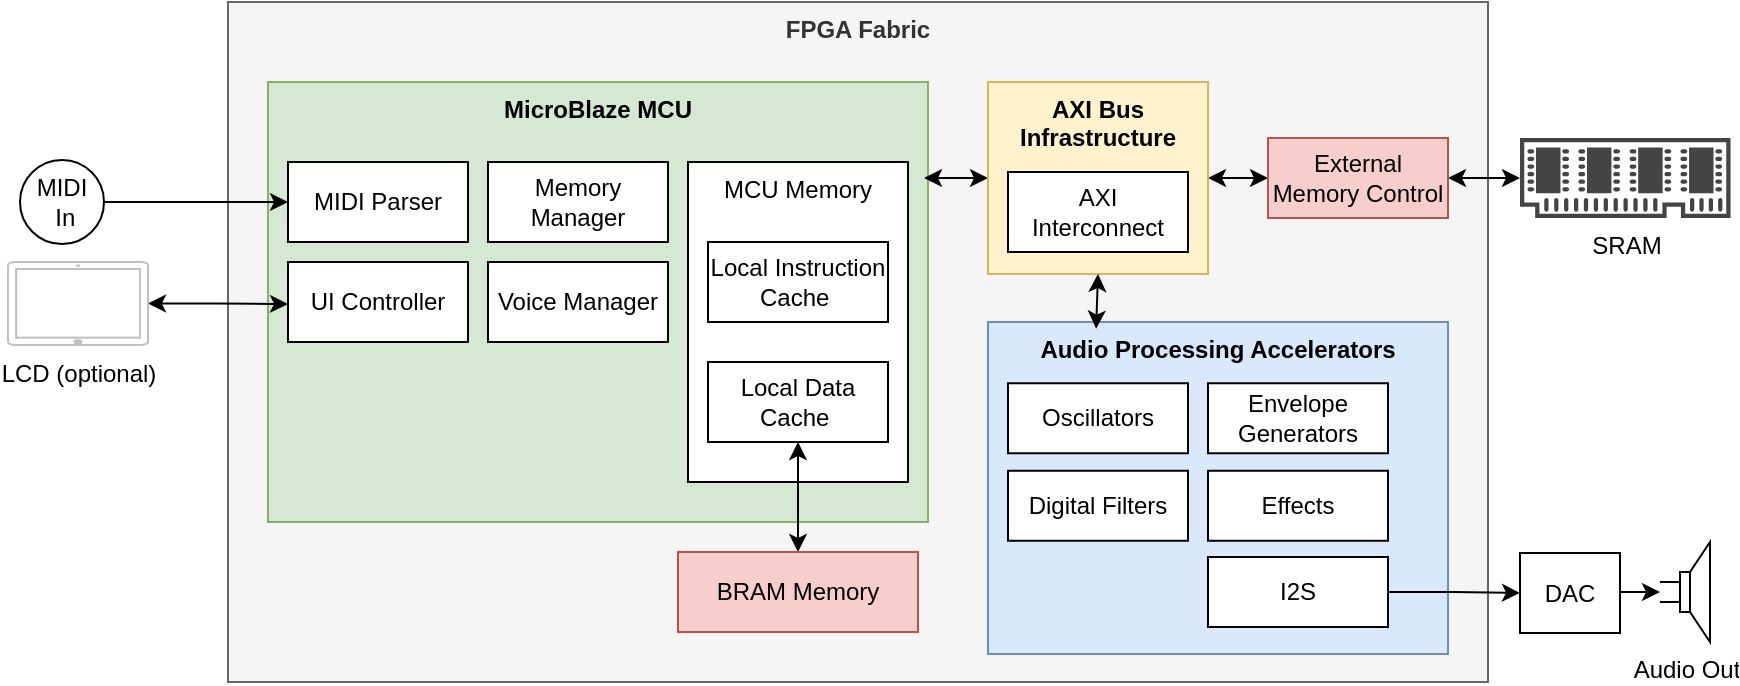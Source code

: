 <mxfile version="24.7.17">
  <diagram name="Page-1" id="bM9PcczmaLersbbeYPNy">
    <mxGraphModel dx="819" dy="501" grid="1" gridSize="10" guides="1" tooltips="1" connect="1" arrows="1" fold="1" page="1" pageScale="1" pageWidth="1169" pageHeight="827" math="0" shadow="0">
      <root>
        <mxCell id="0" />
        <mxCell id="1" parent="0" />
        <mxCell id="d-ZGfDSmpRgTWPWILh9e-25" value="&lt;b&gt;FPGA Fabric&lt;/b&gt;" style="rounded=0;whiteSpace=wrap;html=1;verticalAlign=top;fillColor=#f5f5f5;fontColor=#333333;strokeColor=#666666;" vertex="1" parent="1">
          <mxGeometry x="120" y="14" width="630" height="340" as="geometry" />
        </mxCell>
        <mxCell id="d-ZGfDSmpRgTWPWILh9e-1" value="&lt;b&gt;MicroBlaze MCU&lt;/b&gt;" style="rounded=0;whiteSpace=wrap;html=1;verticalAlign=top;fillColor=#d5e8d4;strokeColor=#82b366;" vertex="1" parent="1">
          <mxGeometry x="140" y="54" width="330" height="220" as="geometry" />
        </mxCell>
        <mxCell id="d-ZGfDSmpRgTWPWILh9e-7" value="UI Controller" style="rounded=0;whiteSpace=wrap;html=1;" vertex="1" parent="1">
          <mxGeometry x="150" y="144" width="90" height="40" as="geometry" />
        </mxCell>
        <mxCell id="d-ZGfDSmpRgTWPWILh9e-8" value="Voice Manager" style="rounded=0;whiteSpace=wrap;html=1;" vertex="1" parent="1">
          <mxGeometry x="250" y="144" width="90" height="40" as="geometry" />
        </mxCell>
        <mxCell id="d-ZGfDSmpRgTWPWILh9e-9" value="Memory Manager" style="rounded=0;whiteSpace=wrap;html=1;" vertex="1" parent="1">
          <mxGeometry x="250" y="94" width="90" height="40" as="geometry" />
        </mxCell>
        <mxCell id="d-ZGfDSmpRgTWPWILh9e-10" value="MIDI Parser" style="rounded=0;whiteSpace=wrap;html=1;" vertex="1" parent="1">
          <mxGeometry x="150" y="94" width="90" height="40" as="geometry" />
        </mxCell>
        <mxCell id="d-ZGfDSmpRgTWPWILh9e-12" value="MCU Memory" style="rounded=0;whiteSpace=wrap;html=1;verticalAlign=top;" vertex="1" parent="1">
          <mxGeometry x="350" y="94" width="110" height="160" as="geometry" />
        </mxCell>
        <mxCell id="d-ZGfDSmpRgTWPWILh9e-15" value="Local Instruction Cache&amp;nbsp;" style="rounded=0;whiteSpace=wrap;html=1;" vertex="1" parent="1">
          <mxGeometry x="360" y="134" width="90" height="40" as="geometry" />
        </mxCell>
        <mxCell id="d-ZGfDSmpRgTWPWILh9e-37" style="edgeStyle=orthogonalEdgeStyle;rounded=0;orthogonalLoop=1;jettySize=auto;html=1;exitX=0.5;exitY=1;exitDx=0;exitDy=0;startArrow=classic;startFill=1;" edge="1" parent="1" source="d-ZGfDSmpRgTWPWILh9e-16" target="d-ZGfDSmpRgTWPWILh9e-28">
          <mxGeometry relative="1" as="geometry" />
        </mxCell>
        <mxCell id="d-ZGfDSmpRgTWPWILh9e-16" value="Local Data Cache&amp;nbsp;" style="rounded=0;whiteSpace=wrap;html=1;" vertex="1" parent="1">
          <mxGeometry x="360" y="194" width="90" height="40" as="geometry" />
        </mxCell>
        <mxCell id="d-ZGfDSmpRgTWPWILh9e-35" value="SRAM" style="sketch=0;pointerEvents=1;shadow=0;dashed=0;html=1;strokeColor=none;fillColor=#434445;aspect=fixed;labelPosition=center;verticalLabelPosition=bottom;verticalAlign=top;align=center;outlineConnect=0;shape=mxgraph.vvd.memory;" vertex="1" parent="1">
          <mxGeometry x="766" y="82" width="105.26" height="40" as="geometry" />
        </mxCell>
        <mxCell id="d-ZGfDSmpRgTWPWILh9e-38" value="" style="edgeStyle=orthogonalEdgeStyle;rounded=0;orthogonalLoop=1;jettySize=auto;html=1;entryX=0.994;entryY=0.218;entryDx=0;entryDy=0;startArrow=classic;startFill=1;entryPerimeter=0;" edge="1" parent="1" source="d-ZGfDSmpRgTWPWILh9e-3" target="d-ZGfDSmpRgTWPWILh9e-1">
          <mxGeometry relative="1" as="geometry" />
        </mxCell>
        <mxCell id="d-ZGfDSmpRgTWPWILh9e-51" style="edgeStyle=orthogonalEdgeStyle;rounded=0;orthogonalLoop=1;jettySize=auto;html=1;exitX=1;exitY=0.5;exitDx=0;exitDy=0;startArrow=classic;startFill=1;" edge="1" parent="1" source="d-ZGfDSmpRgTWPWILh9e-3" target="d-ZGfDSmpRgTWPWILh9e-27">
          <mxGeometry relative="1" as="geometry" />
        </mxCell>
        <mxCell id="d-ZGfDSmpRgTWPWILh9e-3" value="&lt;b&gt;AXI Bus Infrastructure&lt;/b&gt;" style="rounded=0;whiteSpace=wrap;html=1;verticalAlign=top;fillColor=#fff2cc;strokeColor=#d6b656;" vertex="1" parent="1">
          <mxGeometry x="500" y="54" width="110" height="96" as="geometry" />
        </mxCell>
        <mxCell id="d-ZGfDSmpRgTWPWILh9e-36" value="" style="edgeStyle=orthogonalEdgeStyle;rounded=0;orthogonalLoop=1;jettySize=auto;html=1;startArrow=classic;startFill=1;" edge="1" parent="1" source="d-ZGfDSmpRgTWPWILh9e-27" target="d-ZGfDSmpRgTWPWILh9e-35">
          <mxGeometry relative="1" as="geometry" />
        </mxCell>
        <mxCell id="d-ZGfDSmpRgTWPWILh9e-27" value="External Memory Control" style="rounded=0;whiteSpace=wrap;html=1;fillColor=#f8cecc;strokeColor=#b85450;" vertex="1" parent="1">
          <mxGeometry x="640" y="82" width="90" height="40" as="geometry" />
        </mxCell>
        <mxCell id="d-ZGfDSmpRgTWPWILh9e-28" value="BRAM Memory" style="rounded=0;whiteSpace=wrap;html=1;fillColor=#f8cecc;strokeColor=#b85450;" vertex="1" parent="1">
          <mxGeometry x="345" y="289" width="120" height="40" as="geometry" />
        </mxCell>
        <mxCell id="d-ZGfDSmpRgTWPWILh9e-29" value="AXI Interconnect" style="rounded=0;whiteSpace=wrap;html=1;" vertex="1" parent="1">
          <mxGeometry x="510" y="99" width="90" height="40" as="geometry" />
        </mxCell>
        <mxCell id="d-ZGfDSmpRgTWPWILh9e-2" value="&lt;b&gt;Audio Processing Accelerators&lt;/b&gt;" style="rounded=0;whiteSpace=wrap;html=1;verticalAlign=top;fillColor=#dae8fc;strokeColor=#6c8ebf;" vertex="1" parent="1">
          <mxGeometry x="500" y="174" width="230" height="166" as="geometry" />
        </mxCell>
        <mxCell id="d-ZGfDSmpRgTWPWILh9e-20" value="Oscillators" style="rounded=0;whiteSpace=wrap;html=1;" vertex="1" parent="1">
          <mxGeometry x="510" y="204.63" width="90" height="35" as="geometry" />
        </mxCell>
        <mxCell id="d-ZGfDSmpRgTWPWILh9e-49" value="" style="edgeStyle=orthogonalEdgeStyle;rounded=0;orthogonalLoop=1;jettySize=auto;html=1;exitX=1;exitY=0.5;exitDx=0;exitDy=0;entryX=0;entryY=0.5;entryDx=0;entryDy=0;" edge="1" parent="1" source="d-ZGfDSmpRgTWPWILh9e-52" target="d-ZGfDSmpRgTWPWILh9e-48">
          <mxGeometry relative="1" as="geometry" />
        </mxCell>
        <mxCell id="d-ZGfDSmpRgTWPWILh9e-21" value="Envelope Generators" style="rounded=0;whiteSpace=wrap;html=1;" vertex="1" parent="1">
          <mxGeometry x="610" y="204.63" width="90" height="35" as="geometry" />
        </mxCell>
        <mxCell id="d-ZGfDSmpRgTWPWILh9e-22" value="Digital Filters" style="rounded=0;whiteSpace=wrap;html=1;" vertex="1" parent="1">
          <mxGeometry x="510" y="248.38" width="90" height="35" as="geometry" />
        </mxCell>
        <mxCell id="d-ZGfDSmpRgTWPWILh9e-23" value="Effects" style="rounded=0;whiteSpace=wrap;html=1;" vertex="1" parent="1">
          <mxGeometry x="610" y="248.38" width="90" height="35" as="geometry" />
        </mxCell>
        <mxCell id="d-ZGfDSmpRgTWPWILh9e-41" value="" style="edgeStyle=orthogonalEdgeStyle;rounded=0;orthogonalLoop=1;jettySize=auto;html=1;entryX=1;entryY=0.5;entryDx=0;entryDy=0;startArrow=classic;startFill=1;endArrow=none;endFill=0;" edge="1" parent="1" source="d-ZGfDSmpRgTWPWILh9e-40" target="d-ZGfDSmpRgTWPWILh9e-48">
          <mxGeometry relative="1" as="geometry" />
        </mxCell>
        <mxCell id="d-ZGfDSmpRgTWPWILh9e-40" value="Audio Out" style="pointerEvents=1;verticalLabelPosition=bottom;shadow=0;dashed=0;align=center;html=1;verticalAlign=top;shape=mxgraph.electrical.electro-mechanical.loudspeaker;" vertex="1" parent="1">
          <mxGeometry x="836" y="284" width="25" height="50" as="geometry" />
        </mxCell>
        <mxCell id="d-ZGfDSmpRgTWPWILh9e-43" value="" style="edgeStyle=orthogonalEdgeStyle;rounded=0;orthogonalLoop=1;jettySize=auto;html=1;startArrow=classic;startFill=1;" edge="1" parent="1" source="d-ZGfDSmpRgTWPWILh9e-42">
          <mxGeometry relative="1" as="geometry">
            <mxPoint x="150" y="165" as="targetPoint" />
          </mxGeometry>
        </mxCell>
        <mxCell id="d-ZGfDSmpRgTWPWILh9e-42" value="LCD (optional)" style="html=1;verticalLabelPosition=bottom;labelBackgroundColor=#ffffff;verticalAlign=top;shadow=0;dashed=0;strokeWidth=1;shape=mxgraph.ios7.misc.ipad13inch;strokeColor=#c0c0c0;" vertex="1" parent="1">
          <mxGeometry x="10" y="144" width="70" height="41.5" as="geometry" />
        </mxCell>
        <mxCell id="d-ZGfDSmpRgTWPWILh9e-46" value="" style="edgeStyle=orthogonalEdgeStyle;rounded=0;orthogonalLoop=1;jettySize=auto;html=1;" edge="1" parent="1" source="d-ZGfDSmpRgTWPWILh9e-45" target="d-ZGfDSmpRgTWPWILh9e-10">
          <mxGeometry relative="1" as="geometry" />
        </mxCell>
        <mxCell id="d-ZGfDSmpRgTWPWILh9e-45" value="MIDI&lt;div&gt;&amp;nbsp;In&lt;/div&gt;" style="ellipse;whiteSpace=wrap;html=1;aspect=fixed;direction=south;" vertex="1" parent="1">
          <mxGeometry x="16" y="93" width="42" height="42" as="geometry" />
        </mxCell>
        <mxCell id="d-ZGfDSmpRgTWPWILh9e-48" value="DAC" style="rounded=0;whiteSpace=wrap;html=1;" vertex="1" parent="1">
          <mxGeometry x="766" y="289.5" width="50" height="40" as="geometry" />
        </mxCell>
        <mxCell id="d-ZGfDSmpRgTWPWILh9e-52" value="I2S" style="rounded=0;whiteSpace=wrap;html=1;" vertex="1" parent="1">
          <mxGeometry x="610" y="291.5" width="90" height="35" as="geometry" />
        </mxCell>
        <mxCell id="d-ZGfDSmpRgTWPWILh9e-54" style="edgeStyle=orthogonalEdgeStyle;rounded=0;orthogonalLoop=1;jettySize=auto;html=1;exitX=0.5;exitY=1;exitDx=0;exitDy=0;entryX=0.235;entryY=0.02;entryDx=0;entryDy=0;entryPerimeter=0;startArrow=classic;startFill=1;" edge="1" parent="1" source="d-ZGfDSmpRgTWPWILh9e-3" target="d-ZGfDSmpRgTWPWILh9e-2">
          <mxGeometry relative="1" as="geometry" />
        </mxCell>
      </root>
    </mxGraphModel>
  </diagram>
</mxfile>
